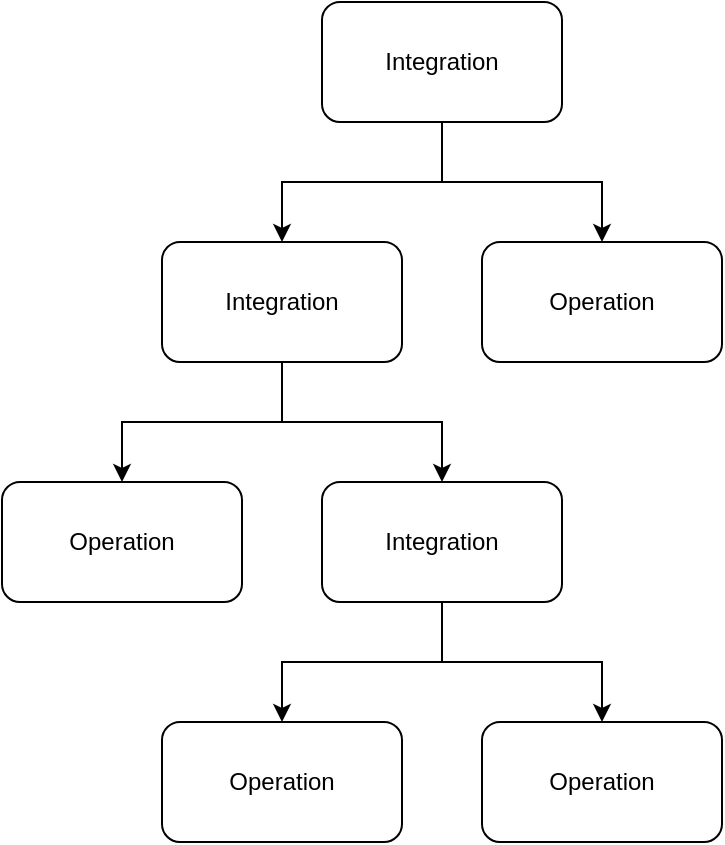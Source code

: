 <mxfile version="21.8.2" type="device">
  <diagram name="Page-1" id="2b2NqOnrOuqOFqGH1_tF">
    <mxGraphModel dx="1434" dy="927" grid="1" gridSize="10" guides="1" tooltips="1" connect="1" arrows="1" fold="1" page="1" pageScale="1" pageWidth="827" pageHeight="1169" math="0" shadow="0">
      <root>
        <mxCell id="0" />
        <mxCell id="1" parent="0" />
        <mxCell id="PA7hHzxN9LLe-bB14A4y-12" style="edgeStyle=orthogonalEdgeStyle;rounded=0;orthogonalLoop=1;jettySize=auto;html=1;exitX=0.5;exitY=1;exitDx=0;exitDy=0;entryX=0.5;entryY=0;entryDx=0;entryDy=0;" edge="1" parent="1" source="PA7hHzxN9LLe-bB14A4y-2" target="PA7hHzxN9LLe-bB14A4y-8">
          <mxGeometry relative="1" as="geometry" />
        </mxCell>
        <mxCell id="PA7hHzxN9LLe-bB14A4y-13" style="edgeStyle=orthogonalEdgeStyle;rounded=0;orthogonalLoop=1;jettySize=auto;html=1;exitX=0.5;exitY=1;exitDx=0;exitDy=0;entryX=0.5;entryY=0;entryDx=0;entryDy=0;" edge="1" parent="1" source="PA7hHzxN9LLe-bB14A4y-2" target="PA7hHzxN9LLe-bB14A4y-9">
          <mxGeometry relative="1" as="geometry" />
        </mxCell>
        <mxCell id="PA7hHzxN9LLe-bB14A4y-2" value="Integration" style="rounded=1;whiteSpace=wrap;html=1;" vertex="1" parent="1">
          <mxGeometry x="240" y="440" width="120" height="60" as="geometry" />
        </mxCell>
        <mxCell id="PA7hHzxN9LLe-bB14A4y-3" value="Operation" style="rounded=1;whiteSpace=wrap;html=1;" vertex="1" parent="1">
          <mxGeometry x="80" y="680" width="120" height="60" as="geometry" />
        </mxCell>
        <mxCell id="PA7hHzxN9LLe-bB14A4y-4" value="Operation" style="rounded=1;whiteSpace=wrap;html=1;" vertex="1" parent="1">
          <mxGeometry x="160" y="800" width="120" height="60" as="geometry" />
        </mxCell>
        <mxCell id="PA7hHzxN9LLe-bB14A4y-5" value="Operation" style="rounded=1;whiteSpace=wrap;html=1;" vertex="1" parent="1">
          <mxGeometry x="320" y="800" width="120" height="60" as="geometry" />
        </mxCell>
        <mxCell id="PA7hHzxN9LLe-bB14A4y-14" style="edgeStyle=orthogonalEdgeStyle;rounded=0;orthogonalLoop=1;jettySize=auto;html=1;exitX=0.5;exitY=1;exitDx=0;exitDy=0;entryX=0.5;entryY=0;entryDx=0;entryDy=0;" edge="1" parent="1" source="PA7hHzxN9LLe-bB14A4y-8" target="PA7hHzxN9LLe-bB14A4y-3">
          <mxGeometry relative="1" as="geometry" />
        </mxCell>
        <mxCell id="PA7hHzxN9LLe-bB14A4y-15" style="edgeStyle=orthogonalEdgeStyle;rounded=0;orthogonalLoop=1;jettySize=auto;html=1;exitX=0.5;exitY=1;exitDx=0;exitDy=0;entryX=0.5;entryY=0;entryDx=0;entryDy=0;" edge="1" parent="1" source="PA7hHzxN9LLe-bB14A4y-8" target="PA7hHzxN9LLe-bB14A4y-10">
          <mxGeometry relative="1" as="geometry" />
        </mxCell>
        <mxCell id="PA7hHzxN9LLe-bB14A4y-8" value="Integration" style="rounded=1;whiteSpace=wrap;html=1;" vertex="1" parent="1">
          <mxGeometry x="160" y="560" width="120" height="60" as="geometry" />
        </mxCell>
        <mxCell id="PA7hHzxN9LLe-bB14A4y-9" value="Operation" style="rounded=1;whiteSpace=wrap;html=1;" vertex="1" parent="1">
          <mxGeometry x="320" y="560" width="120" height="60" as="geometry" />
        </mxCell>
        <mxCell id="PA7hHzxN9LLe-bB14A4y-17" style="edgeStyle=orthogonalEdgeStyle;rounded=0;orthogonalLoop=1;jettySize=auto;html=1;exitX=0.5;exitY=1;exitDx=0;exitDy=0;entryX=0.5;entryY=0;entryDx=0;entryDy=0;" edge="1" parent="1" source="PA7hHzxN9LLe-bB14A4y-10" target="PA7hHzxN9LLe-bB14A4y-4">
          <mxGeometry relative="1" as="geometry" />
        </mxCell>
        <mxCell id="PA7hHzxN9LLe-bB14A4y-18" style="edgeStyle=orthogonalEdgeStyle;rounded=0;orthogonalLoop=1;jettySize=auto;html=1;exitX=0.5;exitY=1;exitDx=0;exitDy=0;entryX=0.5;entryY=0;entryDx=0;entryDy=0;" edge="1" parent="1" source="PA7hHzxN9LLe-bB14A4y-10" target="PA7hHzxN9LLe-bB14A4y-5">
          <mxGeometry relative="1" as="geometry" />
        </mxCell>
        <mxCell id="PA7hHzxN9LLe-bB14A4y-10" value="Integration" style="rounded=1;whiteSpace=wrap;html=1;" vertex="1" parent="1">
          <mxGeometry x="240" y="680" width="120" height="60" as="geometry" />
        </mxCell>
      </root>
    </mxGraphModel>
  </diagram>
</mxfile>
